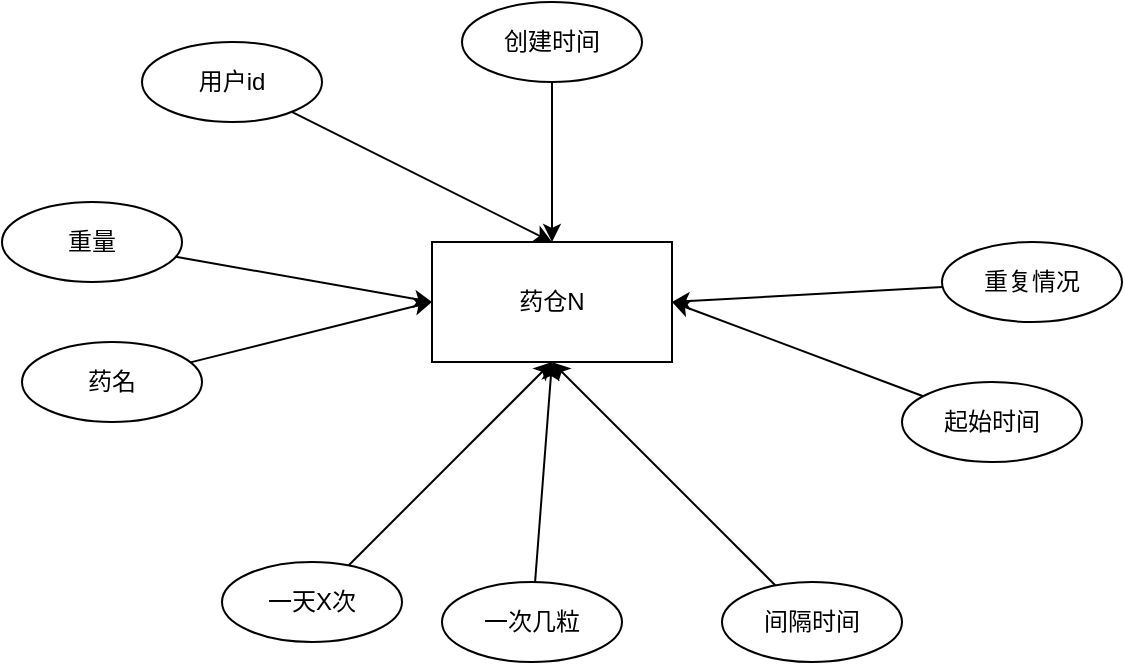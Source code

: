 <mxfile version="22.1.16" type="github">
  <diagram name="第 1 页" id="cKdhumA12I_itok_waJF">
    <mxGraphModel dx="1482" dy="771" grid="1" gridSize="10" guides="1" tooltips="1" connect="1" arrows="1" fold="1" page="1" pageScale="1" pageWidth="827" pageHeight="1169" math="0" shadow="0">
      <root>
        <mxCell id="0" />
        <mxCell id="1" parent="0" />
        <mxCell id="JjgTa37AeF12a5lF8YRA-3" value="药仓N" style="rounded=0;whiteSpace=wrap;html=1;" vertex="1" parent="1">
          <mxGeometry x="95" y="330" width="120" height="60" as="geometry" />
        </mxCell>
        <mxCell id="JjgTa37AeF12a5lF8YRA-16" style="rounded=0;orthogonalLoop=1;jettySize=auto;html=1;entryX=0.5;entryY=0;entryDx=0;entryDy=0;" edge="1" parent="1" source="JjgTa37AeF12a5lF8YRA-4" target="JjgTa37AeF12a5lF8YRA-3">
          <mxGeometry relative="1" as="geometry" />
        </mxCell>
        <mxCell id="JjgTa37AeF12a5lF8YRA-4" value="用户id" style="ellipse;whiteSpace=wrap;html=1;" vertex="1" parent="1">
          <mxGeometry x="-50" y="230" width="90" height="40" as="geometry" />
        </mxCell>
        <mxCell id="JjgTa37AeF12a5lF8YRA-17" style="rounded=0;orthogonalLoop=1;jettySize=auto;html=1;entryX=0.5;entryY=0;entryDx=0;entryDy=0;" edge="1" parent="1" source="JjgTa37AeF12a5lF8YRA-5" target="JjgTa37AeF12a5lF8YRA-3">
          <mxGeometry relative="1" as="geometry" />
        </mxCell>
        <mxCell id="JjgTa37AeF12a5lF8YRA-5" value="创建时间" style="ellipse;whiteSpace=wrap;html=1;" vertex="1" parent="1">
          <mxGeometry x="110" y="210" width="90" height="40" as="geometry" />
        </mxCell>
        <mxCell id="JjgTa37AeF12a5lF8YRA-28" style="rounded=0;orthogonalLoop=1;jettySize=auto;html=1;entryX=0;entryY=0.5;entryDx=0;entryDy=0;" edge="1" parent="1" source="JjgTa37AeF12a5lF8YRA-7" target="JjgTa37AeF12a5lF8YRA-3">
          <mxGeometry relative="1" as="geometry" />
        </mxCell>
        <mxCell id="JjgTa37AeF12a5lF8YRA-7" value="重量" style="ellipse;whiteSpace=wrap;html=1;" vertex="1" parent="1">
          <mxGeometry x="-120" y="310" width="90" height="40" as="geometry" />
        </mxCell>
        <mxCell id="JjgTa37AeF12a5lF8YRA-23" style="rounded=0;orthogonalLoop=1;jettySize=auto;html=1;entryX=0.5;entryY=1;entryDx=0;entryDy=0;" edge="1" parent="1" source="JjgTa37AeF12a5lF8YRA-8" target="JjgTa37AeF12a5lF8YRA-3">
          <mxGeometry relative="1" as="geometry" />
        </mxCell>
        <mxCell id="JjgTa37AeF12a5lF8YRA-8" value="一天X次" style="ellipse;whiteSpace=wrap;html=1;" vertex="1" parent="1">
          <mxGeometry x="-10" y="490" width="90" height="40" as="geometry" />
        </mxCell>
        <mxCell id="JjgTa37AeF12a5lF8YRA-22" style="rounded=0;orthogonalLoop=1;jettySize=auto;html=1;entryX=0.5;entryY=1;entryDx=0;entryDy=0;" edge="1" parent="1" source="JjgTa37AeF12a5lF8YRA-9" target="JjgTa37AeF12a5lF8YRA-3">
          <mxGeometry relative="1" as="geometry" />
        </mxCell>
        <mxCell id="JjgTa37AeF12a5lF8YRA-9" value="一次几粒" style="ellipse;whiteSpace=wrap;html=1;" vertex="1" parent="1">
          <mxGeometry x="100" y="500" width="90" height="40" as="geometry" />
        </mxCell>
        <mxCell id="JjgTa37AeF12a5lF8YRA-21" style="rounded=0;orthogonalLoop=1;jettySize=auto;html=1;entryX=0.5;entryY=1;entryDx=0;entryDy=0;" edge="1" parent="1" source="JjgTa37AeF12a5lF8YRA-10" target="JjgTa37AeF12a5lF8YRA-3">
          <mxGeometry relative="1" as="geometry" />
        </mxCell>
        <mxCell id="JjgTa37AeF12a5lF8YRA-10" value="间隔时间" style="ellipse;whiteSpace=wrap;html=1;" vertex="1" parent="1">
          <mxGeometry x="240" y="500" width="90" height="40" as="geometry" />
        </mxCell>
        <mxCell id="JjgTa37AeF12a5lF8YRA-20" style="rounded=0;orthogonalLoop=1;jettySize=auto;html=1;entryX=1;entryY=0.5;entryDx=0;entryDy=0;" edge="1" parent="1" source="JjgTa37AeF12a5lF8YRA-11" target="JjgTa37AeF12a5lF8YRA-3">
          <mxGeometry relative="1" as="geometry" />
        </mxCell>
        <mxCell id="JjgTa37AeF12a5lF8YRA-11" value="起始时间" style="ellipse;whiteSpace=wrap;html=1;" vertex="1" parent="1">
          <mxGeometry x="330" y="400" width="90" height="40" as="geometry" />
        </mxCell>
        <mxCell id="JjgTa37AeF12a5lF8YRA-19" style="rounded=0;orthogonalLoop=1;jettySize=auto;html=1;entryX=1;entryY=0.5;entryDx=0;entryDy=0;" edge="1" parent="1" source="JjgTa37AeF12a5lF8YRA-12" target="JjgTa37AeF12a5lF8YRA-3">
          <mxGeometry relative="1" as="geometry" />
        </mxCell>
        <mxCell id="JjgTa37AeF12a5lF8YRA-12" value="重复情况" style="ellipse;whiteSpace=wrap;html=1;" vertex="1" parent="1">
          <mxGeometry x="350" y="330" width="90" height="40" as="geometry" />
        </mxCell>
        <mxCell id="JjgTa37AeF12a5lF8YRA-25" style="rounded=0;orthogonalLoop=1;jettySize=auto;html=1;entryX=0;entryY=0.5;entryDx=0;entryDy=0;" edge="1" parent="1" source="JjgTa37AeF12a5lF8YRA-13" target="JjgTa37AeF12a5lF8YRA-3">
          <mxGeometry relative="1" as="geometry" />
        </mxCell>
        <mxCell id="JjgTa37AeF12a5lF8YRA-13" value="药名" style="ellipse;whiteSpace=wrap;html=1;" vertex="1" parent="1">
          <mxGeometry x="-110" y="380" width="90" height="40" as="geometry" />
        </mxCell>
      </root>
    </mxGraphModel>
  </diagram>
</mxfile>
